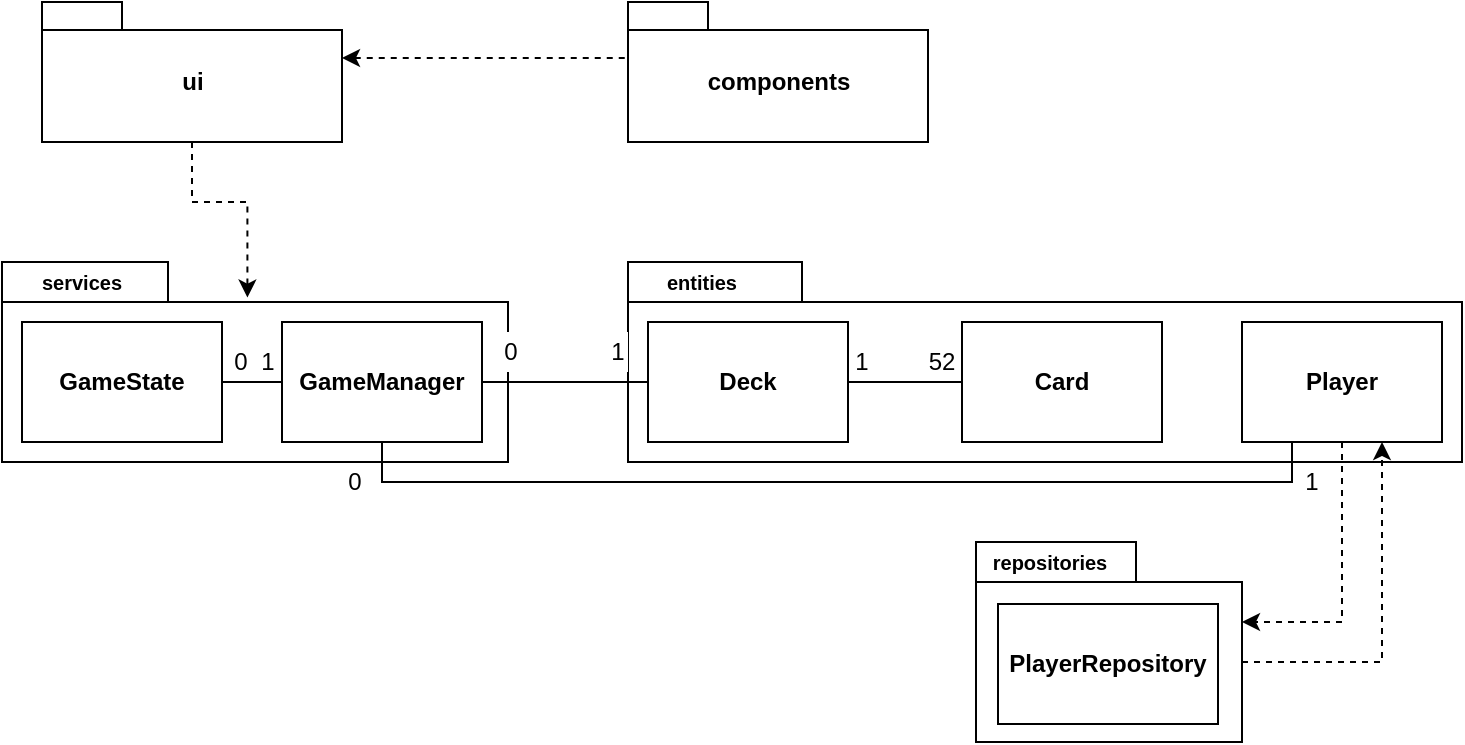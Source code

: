 <mxfile version="13.7.9" type="device"><diagram id="sJ0DLttMvb4TO0hkLlTb" name="Page-1"><mxGraphModel dx="1185" dy="685" grid="1" gridSize="10" guides="1" tooltips="1" connect="1" arrows="1" fold="1" page="1" pageScale="1" pageWidth="827" pageHeight="1169" math="0" shadow="0"><root><mxCell id="0"/><mxCell id="1" parent="0"/><mxCell id="DJFDQIU9Fr0P4l9Sinmo-13" style="edgeStyle=orthogonalEdgeStyle;rounded=0;orthogonalLoop=1;jettySize=auto;html=1;exitX=0;exitY=0;exitDx=150;exitDy=28;exitPerimeter=0;entryX=0;entryY=0;entryDx=0;entryDy=28;entryPerimeter=0;dashed=1;startArrow=classic;startFill=1;endArrow=none;endFill=0;" parent="1" source="DJFDQIU9Fr0P4l9Sinmo-1" target="DJFDQIU9Fr0P4l9Sinmo-2" edge="1"><mxGeometry relative="1" as="geometry"/></mxCell><mxCell id="cD-Ech7D2tXac7cVUHwn-17" style="edgeStyle=orthogonalEdgeStyle;rounded=0;orthogonalLoop=1;jettySize=auto;html=1;exitX=0.5;exitY=1;exitDx=0;exitDy=0;exitPerimeter=0;entryX=0.485;entryY=0.178;entryDx=0;entryDy=0;dashed=1;endArrow=classic;endFill=1;entryPerimeter=0;" parent="1" source="DJFDQIU9Fr0P4l9Sinmo-1" target="DJFDQIU9Fr0P4l9Sinmo-3" edge="1"><mxGeometry relative="1" as="geometry"/></mxCell><mxCell id="DJFDQIU9Fr0P4l9Sinmo-1" value="ui" style="shape=folder;fontStyle=1;spacingTop=10;tabWidth=40;tabHeight=14;tabPosition=left;html=1;" parent="1" vertex="1"><mxGeometry x="90" y="190" width="150" height="70" as="geometry"/></mxCell><mxCell id="DJFDQIU9Fr0P4l9Sinmo-2" value="components" style="shape=folder;fontStyle=1;spacingTop=10;tabWidth=40;tabHeight=14;tabPosition=left;html=1;" parent="1" vertex="1"><mxGeometry x="383" y="190" width="150" height="70" as="geometry"/></mxCell><mxCell id="DJFDQIU9Fr0P4l9Sinmo-3" value="" style="shape=folder;fontStyle=1;spacingTop=10;tabWidth=83;tabHeight=20;tabPosition=left;html=1;" parent="1" vertex="1"><mxGeometry x="70" y="320" width="253" height="100" as="geometry"/></mxCell><mxCell id="DJFDQIU9Fr0P4l9Sinmo-4" value="" style="shape=folder;fontStyle=1;spacingTop=10;tabWidth=80;tabHeight=20;tabPosition=left;html=1;" parent="1" vertex="1"><mxGeometry x="557" y="460" width="133" height="100" as="geometry"/></mxCell><mxCell id="DJFDQIU9Fr0P4l9Sinmo-8" value="" style="shape=folder;fontStyle=1;spacingTop=10;tabWidth=87;tabHeight=20;tabPosition=left;html=1;" parent="1" vertex="1"><mxGeometry x="383" y="320" width="417" height="100" as="geometry"/></mxCell><mxCell id="cD-Ech7D2tXac7cVUHwn-1" value="&lt;b&gt;PlayerRepository&lt;/b&gt;" style="rounded=0;whiteSpace=wrap;html=1;" parent="1" vertex="1"><mxGeometry x="568" y="491" width="110" height="60" as="geometry"/></mxCell><mxCell id="cD-Ech7D2tXac7cVUHwn-4" value="&lt;b&gt;&lt;font style=&quot;font-size: 10px&quot;&gt;services&lt;/font&gt;&lt;/b&gt;" style="text;html=1;strokeColor=none;fillColor=none;align=center;verticalAlign=middle;whiteSpace=wrap;rounded=0;" parent="1" vertex="1"><mxGeometry x="90" y="320" width="40" height="20" as="geometry"/></mxCell><mxCell id="cD-Ech7D2tXac7cVUHwn-22" style="edgeStyle=orthogonalEdgeStyle;rounded=0;orthogonalLoop=1;jettySize=auto;html=1;exitX=1;exitY=0.5;exitDx=0;exitDy=0;entryX=0;entryY=0.5;entryDx=0;entryDy=0;endArrow=none;endFill=0;" parent="1" source="cD-Ech7D2tXac7cVUHwn-5" target="cD-Ech7D2tXac7cVUHwn-7" edge="1"><mxGeometry relative="1" as="geometry"/></mxCell><mxCell id="cD-Ech7D2tXac7cVUHwn-5" value="&lt;b&gt;GameManager&lt;/b&gt;" style="rounded=0;whiteSpace=wrap;html=1;" parent="1" vertex="1"><mxGeometry x="210" y="350" width="100" height="60" as="geometry"/></mxCell><mxCell id="cD-Ech7D2tXac7cVUHwn-18" style="edgeStyle=orthogonalEdgeStyle;rounded=0;orthogonalLoop=1;jettySize=auto;html=1;exitX=1;exitY=0.5;exitDx=0;exitDy=0;entryX=0;entryY=0.5;entryDx=0;entryDy=0;endArrow=none;endFill=0;" parent="1" source="cD-Ech7D2tXac7cVUHwn-6" target="cD-Ech7D2tXac7cVUHwn-5" edge="1"><mxGeometry relative="1" as="geometry"/></mxCell><mxCell id="cD-Ech7D2tXac7cVUHwn-6" value="&lt;b&gt;GameState&lt;/b&gt;" style="rounded=0;whiteSpace=wrap;html=1;" parent="1" vertex="1"><mxGeometry x="80" y="350" width="100" height="60" as="geometry"/></mxCell><mxCell id="cD-Ech7D2tXac7cVUHwn-10" style="edgeStyle=orthogonalEdgeStyle;rounded=0;orthogonalLoop=1;jettySize=auto;html=1;exitX=1;exitY=0.5;exitDx=0;exitDy=0;entryX=0;entryY=0.5;entryDx=0;entryDy=0;endArrow=none;endFill=0;" parent="1" source="cD-Ech7D2tXac7cVUHwn-7" target="cD-Ech7D2tXac7cVUHwn-8" edge="1"><mxGeometry relative="1" as="geometry"/></mxCell><mxCell id="cD-Ech7D2tXac7cVUHwn-7" value="&lt;b&gt;Deck&lt;/b&gt;" style="rounded=0;whiteSpace=wrap;html=1;" parent="1" vertex="1"><mxGeometry x="393" y="350" width="100" height="60" as="geometry"/></mxCell><mxCell id="cD-Ech7D2tXac7cVUHwn-8" value="&lt;b&gt;Card&lt;/b&gt;" style="rounded=0;whiteSpace=wrap;html=1;" parent="1" vertex="1"><mxGeometry x="550" y="350" width="100" height="60" as="geometry"/></mxCell><mxCell id="cD-Ech7D2tXac7cVUHwn-25" style="edgeStyle=orthogonalEdgeStyle;rounded=0;orthogonalLoop=1;jettySize=auto;html=1;exitX=0.25;exitY=1;exitDx=0;exitDy=0;entryX=0.5;entryY=1;entryDx=0;entryDy=0;startArrow=none;startFill=0;endArrow=none;endFill=0;" parent="1" source="cD-Ech7D2tXac7cVUHwn-9" target="cD-Ech7D2tXac7cVUHwn-5" edge="1"><mxGeometry relative="1" as="geometry"/></mxCell><mxCell id="H6wmUPZdXr_Y7vgMYWnt-4" style="edgeStyle=orthogonalEdgeStyle;rounded=0;orthogonalLoop=1;jettySize=auto;html=1;exitX=0.5;exitY=1;exitDx=0;exitDy=0;entryX=0;entryY=0;entryDx=133;entryDy=40;entryPerimeter=0;dashed=1;" edge="1" parent="1" source="cD-Ech7D2tXac7cVUHwn-9" target="DJFDQIU9Fr0P4l9Sinmo-4"><mxGeometry relative="1" as="geometry"/></mxCell><mxCell id="cD-Ech7D2tXac7cVUHwn-9" value="&lt;b&gt;Player&lt;/b&gt;" style="rounded=0;whiteSpace=wrap;html=1;" parent="1" vertex="1"><mxGeometry x="690" y="350" width="100" height="60" as="geometry"/></mxCell><mxCell id="cD-Ech7D2tXac7cVUHwn-11" value="1" style="text;html=1;strokeColor=none;fillColor=none;align=center;verticalAlign=middle;whiteSpace=wrap;rounded=0;" parent="1" vertex="1"><mxGeometry x="480" y="360" width="40" height="20" as="geometry"/></mxCell><mxCell id="cD-Ech7D2tXac7cVUHwn-12" value="52" style="text;html=1;strokeColor=none;fillColor=none;align=center;verticalAlign=middle;whiteSpace=wrap;rounded=0;" parent="1" vertex="1"><mxGeometry x="520" y="360" width="40" height="20" as="geometry"/></mxCell><mxCell id="cD-Ech7D2tXac7cVUHwn-13" value="&lt;b&gt;&lt;font style=&quot;font-size: 10px&quot;&gt;repositories&lt;/font&gt;&lt;/b&gt;" style="text;html=1;strokeColor=none;fillColor=none;align=center;verticalAlign=middle;whiteSpace=wrap;rounded=0;" parent="1" vertex="1"><mxGeometry x="574" y="460" width="40" height="20" as="geometry"/></mxCell><mxCell id="cD-Ech7D2tXac7cVUHwn-14" value="&lt;b&gt;&lt;font style=&quot;font-size: 10px&quot;&gt;entities&lt;/font&gt;&lt;/b&gt;" style="text;html=1;strokeColor=none;fillColor=none;align=center;verticalAlign=middle;whiteSpace=wrap;rounded=0;" parent="1" vertex="1"><mxGeometry x="400" y="320" width="40" height="20" as="geometry"/></mxCell><mxCell id="cD-Ech7D2tXac7cVUHwn-19" value="1" style="text;html=1;strokeColor=none;fillColor=none;align=center;verticalAlign=middle;whiteSpace=wrap;rounded=0;" parent="1" vertex="1"><mxGeometry x="196" y="365" width="14" height="10" as="geometry"/></mxCell><mxCell id="cD-Ech7D2tXac7cVUHwn-21" value="1" style="text;html=1;strokeColor=none;align=center;verticalAlign=middle;whiteSpace=wrap;rounded=0;fillColor=#ffffff;" parent="1" vertex="1"><mxGeometry x="373" y="355" width="10" height="20" as="geometry"/></mxCell><mxCell id="cD-Ech7D2tXac7cVUHwn-26" value="1" style="text;html=1;strokeColor=none;fillColor=none;align=center;verticalAlign=middle;whiteSpace=wrap;rounded=0;" parent="1" vertex="1"><mxGeometry x="720" y="420" width="10" height="20" as="geometry"/></mxCell><mxCell id="cD-Ech7D2tXac7cVUHwn-28" value="0" style="text;html=1;strokeColor=none;align=center;verticalAlign=middle;whiteSpace=wrap;rounded=0;fillColor=#ffffff;" parent="1" vertex="1"><mxGeometry x="318" y="355" width="13" height="20" as="geometry"/></mxCell><mxCell id="cD-Ech7D2tXac7cVUHwn-29" value="0" style="text;html=1;strokeColor=none;align=center;verticalAlign=middle;whiteSpace=wrap;rounded=0;fillColor=#ffffff;" parent="1" vertex="1"><mxGeometry x="183" y="365" width="13" height="10" as="geometry"/></mxCell><mxCell id="cD-Ech7D2tXac7cVUHwn-30" value="0" style="text;html=1;strokeColor=none;align=center;verticalAlign=middle;whiteSpace=wrap;rounded=0;" parent="1" vertex="1"><mxGeometry x="240" y="420" width="13" height="20" as="geometry"/></mxCell><mxCell id="H6wmUPZdXr_Y7vgMYWnt-5" style="edgeStyle=orthogonalEdgeStyle;rounded=0;orthogonalLoop=1;jettySize=auto;html=1;exitX=0;exitY=0;exitDx=133;exitDy=60;exitPerimeter=0;entryX=0.7;entryY=1;entryDx=0;entryDy=0;entryPerimeter=0;dashed=1;" edge="1" parent="1" source="DJFDQIU9Fr0P4l9Sinmo-4" target="cD-Ech7D2tXac7cVUHwn-9"><mxGeometry relative="1" as="geometry"/></mxCell></root></mxGraphModel></diagram></mxfile>